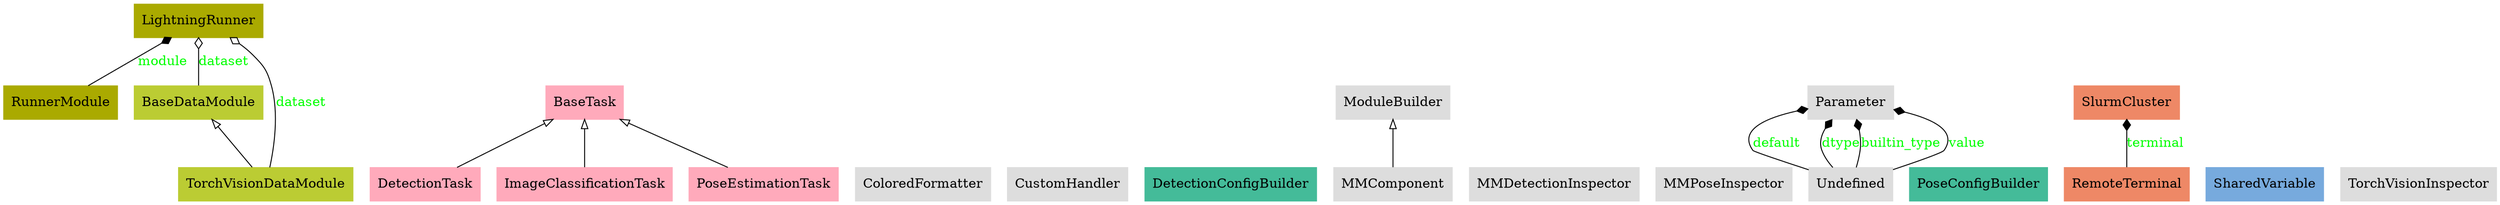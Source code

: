 digraph "classes_vml_sdk" {
rankdir=BT
charset="utf-8"
"visualml.datasets.modules.BaseDataModule" [color="#BBCC33", fontcolor="black", label=<BaseDataModule>, shape="record", style="filled"];
"visualml.models.tasks.base_task.BaseTask" [color="#FFAABB", fontcolor="black", label=<BaseTask>, shape="record", style="filled"];
"visualml.utils.logging.ColoredFormatter" [color="#DDDDDD", fontcolor="black", label=<ColoredFormatter>, shape="record", style="filled"];
"visualml.utils.logging.CustomHandler" [color="#DDDDDD", fontcolor="black", label=<CustomHandler>, shape="record", style="filled"];
"visualml.configs.builders.detection.DetectionConfigBuilder" [color="#44BB99", fontcolor="black", label=<DetectionConfigBuilder>, shape="record", style="filled"];
"visualml.models.tasks.detection_task.DetectionTask" [color="#FFAABB", fontcolor="black", label=<DetectionTask>, shape="record", style="filled"];
"visualml.models.tasks.image_classification_task.ImageClassificationTask" [color="#FFAABB", fontcolor="black", label=<ImageClassificationTask>, shape="record", style="filled"];
"visualml.engine.lightning_runner.LightningRunner" [color="#AAAA00", fontcolor="black", label=<LightningRunner>, shape="record", style="filled"];
"visualml.utils.inspection.openmmlab.MMComponent" [color="#DDDDDD", fontcolor="black", label=<MMComponent>, shape="record", style="filled"];
"visualml.utils.inspection.openmmlab.MMDetectionInspector" [color="#DDDDDD", fontcolor="black", label=<MMDetectionInspector>, shape="record", style="filled"];
"visualml.utils.inspection.openmmlab.MMPoseInspector" [color="#DDDDDD", fontcolor="black", label=<MMPoseInspector>, shape="record", style="filled"];
"visualml.utils.inspection.common.ModuleBuilder" [color="#DDDDDD", fontcolor="black", label=<ModuleBuilder>, shape="record", style="filled"];
"visualml.utils.inspection.common.Parameter" [color="#DDDDDD", fontcolor="black", label=<Parameter>, shape="record", style="filled"];
"visualml.configs.builders.pose.PoseConfigBuilder" [color="#44BB99", fontcolor="black", label=<PoseConfigBuilder>, shape="record", style="filled"];
"visualml.models.tasks.pose_estimation_task.PoseEstimationTask" [color="#FFAABB", fontcolor="black", label=<PoseEstimationTask>, shape="record", style="filled"];
"visualml.integrations.remote_terminal.RemoteTerminal" [color="#EE8866", fontcolor="black", label=<RemoteTerminal>, shape="record", style="filled"];
"visualml.engine.runner_module.RunnerModule" [color="#AAAA00", fontcolor="black", label=<RunnerModule>, shape="record", style="filled"];
"visualml.utils.SharedVariable" [color="#77AADD", fontcolor="black", label=<SharedVariable>, shape="record", style="filled"];
"visualml.integrations.slurm_cluster.SlurmCluster" [color="#EE8866", fontcolor="black", label=<SlurmCluster>, shape="record", style="filled"];
"visualml.datasets.modules.TorchVisionDataModule" [color="#BBCC33", fontcolor="black", label=<TorchVisionDataModule>, shape="record", style="filled"];
"visualml.utils.inspection.torchvision.TorchVisionInspector" [color="#DDDDDD", fontcolor="black", label=<TorchVisionInspector>, shape="record", style="filled"];
"visualml.utils.inspection.common.Undefined" [color="#DDDDDD", fontcolor="black", label=<Undefined>, shape="record", style="filled"];
"visualml.datasets.modules.TorchVisionDataModule" -> "visualml.datasets.modules.BaseDataModule" [arrowhead="empty", arrowtail="none"];
"visualml.models.tasks.detection_task.DetectionTask" -> "visualml.models.tasks.base_task.BaseTask" [arrowhead="empty", arrowtail="none"];
"visualml.models.tasks.image_classification_task.ImageClassificationTask" -> "visualml.models.tasks.base_task.BaseTask" [arrowhead="empty", arrowtail="none"];
"visualml.models.tasks.pose_estimation_task.PoseEstimationTask" -> "visualml.models.tasks.base_task.BaseTask" [arrowhead="empty", arrowtail="none"];
"visualml.utils.inspection.openmmlab.MMComponent" -> "visualml.utils.inspection.common.ModuleBuilder" [arrowhead="empty", arrowtail="none"];
"visualml.engine.runner_module.RunnerModule" -> "visualml.engine.lightning_runner.LightningRunner" [arrowhead="diamond", arrowtail="none", fontcolor="green", label="module", style="solid"];
"visualml.integrations.remote_terminal.RemoteTerminal" -> "visualml.integrations.slurm_cluster.SlurmCluster" [arrowhead="diamond", arrowtail="none", fontcolor="green", label="terminal", style="solid"];
"visualml.utils.inspection.common.Undefined" -> "visualml.utils.inspection.common.Parameter" [arrowhead="diamond", arrowtail="none", fontcolor="green", label="default", style="solid"];
"visualml.utils.inspection.common.Undefined" -> "visualml.utils.inspection.common.Parameter" [arrowhead="diamond", arrowtail="none", fontcolor="green", label="dtype", style="solid"];
"visualml.utils.inspection.common.Undefined" -> "visualml.utils.inspection.common.Parameter" [arrowhead="diamond", arrowtail="none", fontcolor="green", label="builtin_type", style="solid"];
"visualml.utils.inspection.common.Undefined" -> "visualml.utils.inspection.common.Parameter" [arrowhead="diamond", arrowtail="none", fontcolor="green", label="value", style="solid"];
"visualml.datasets.modules.BaseDataModule" -> "visualml.engine.lightning_runner.LightningRunner" [arrowhead="odiamond", arrowtail="none", fontcolor="green", label="dataset", style="solid"];
"visualml.datasets.modules.TorchVisionDataModule" -> "visualml.engine.lightning_runner.LightningRunner" [arrowhead="odiamond", arrowtail="none", fontcolor="green", label="dataset", style="solid"];
}
